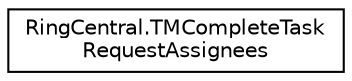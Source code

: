digraph "Graphical Class Hierarchy"
{
 // LATEX_PDF_SIZE
  edge [fontname="Helvetica",fontsize="10",labelfontname="Helvetica",labelfontsize="10"];
  node [fontname="Helvetica",fontsize="10",shape=record];
  rankdir="LR";
  Node0 [label="RingCentral.TMCompleteTask\lRequestAssignees",height=0.2,width=0.4,color="black", fillcolor="white", style="filled",URL="$classRingCentral_1_1TMCompleteTaskRequestAssignees.html",tooltip=" "];
}
